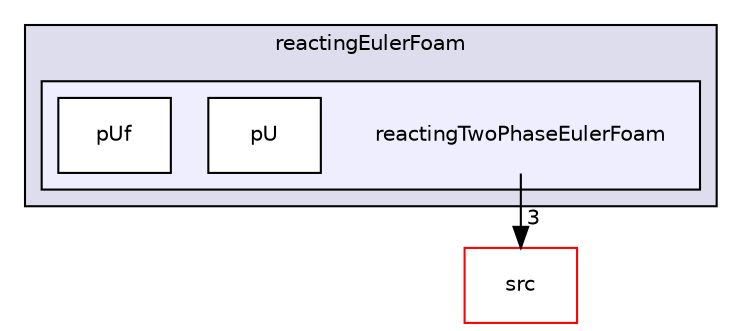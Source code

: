 digraph "applications/solvers/multiphase/reactingEulerFoam/reactingTwoPhaseEulerFoam" {
  bgcolor=transparent;
  compound=true
  node [ fontsize="10", fontname="Helvetica"];
  edge [ labelfontsize="10", labelfontname="Helvetica"];
  subgraph clusterdir_bd1c0bce0f70f7327528a03b20ac8e2b {
    graph [ bgcolor="#ddddee", pencolor="black", label="reactingEulerFoam" fontname="Helvetica", fontsize="10", URL="dir_bd1c0bce0f70f7327528a03b20ac8e2b.html"]
  subgraph clusterdir_2200706af53c49f0fd77f441278d5c80 {
    graph [ bgcolor="#eeeeff", pencolor="black", label="" URL="dir_2200706af53c49f0fd77f441278d5c80.html"];
    dir_2200706af53c49f0fd77f441278d5c80 [shape=plaintext label="reactingTwoPhaseEulerFoam"];
    dir_054a3b03a7f0a9211672b3f8d91caf8a [shape=box label="pU" color="black" fillcolor="white" style="filled" URL="dir_054a3b03a7f0a9211672b3f8d91caf8a.html"];
    dir_d22b1db7b26e79e6988d9cc564724e7d [shape=box label="pUf" color="black" fillcolor="white" style="filled" URL="dir_d22b1db7b26e79e6988d9cc564724e7d.html"];
  }
  }
  dir_68267d1309a1af8e8297ef4c3efbcdba [shape=box label="src" color="red" URL="dir_68267d1309a1af8e8297ef4c3efbcdba.html"];
  dir_2200706af53c49f0fd77f441278d5c80->dir_68267d1309a1af8e8297ef4c3efbcdba [headlabel="3", labeldistance=1.5 headhref="dir_000048_000499.html"];
}
